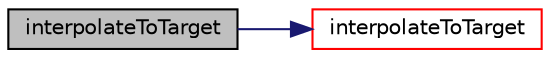 digraph "interpolateToTarget"
{
  bgcolor="transparent";
  edge [fontname="Helvetica",fontsize="10",labelfontname="Helvetica",labelfontsize="10"];
  node [fontname="Helvetica",fontsize="10",shape=record];
  rankdir="LR";
  Node1021 [label="interpolateToTarget",height=0.2,width=0.4,color="black", fillcolor="grey75", style="filled", fontcolor="black"];
  Node1021 -> Node1022 [color="midnightblue",fontsize="10",style="solid",fontname="Helvetica"];
  Node1022 [label="interpolateToTarget",height=0.2,width=0.4,color="red",URL="$a25997.html#af50afa88b6f02147062bf2415f997828",tooltip="Interpolate from source to target with supplied op. "];
}
